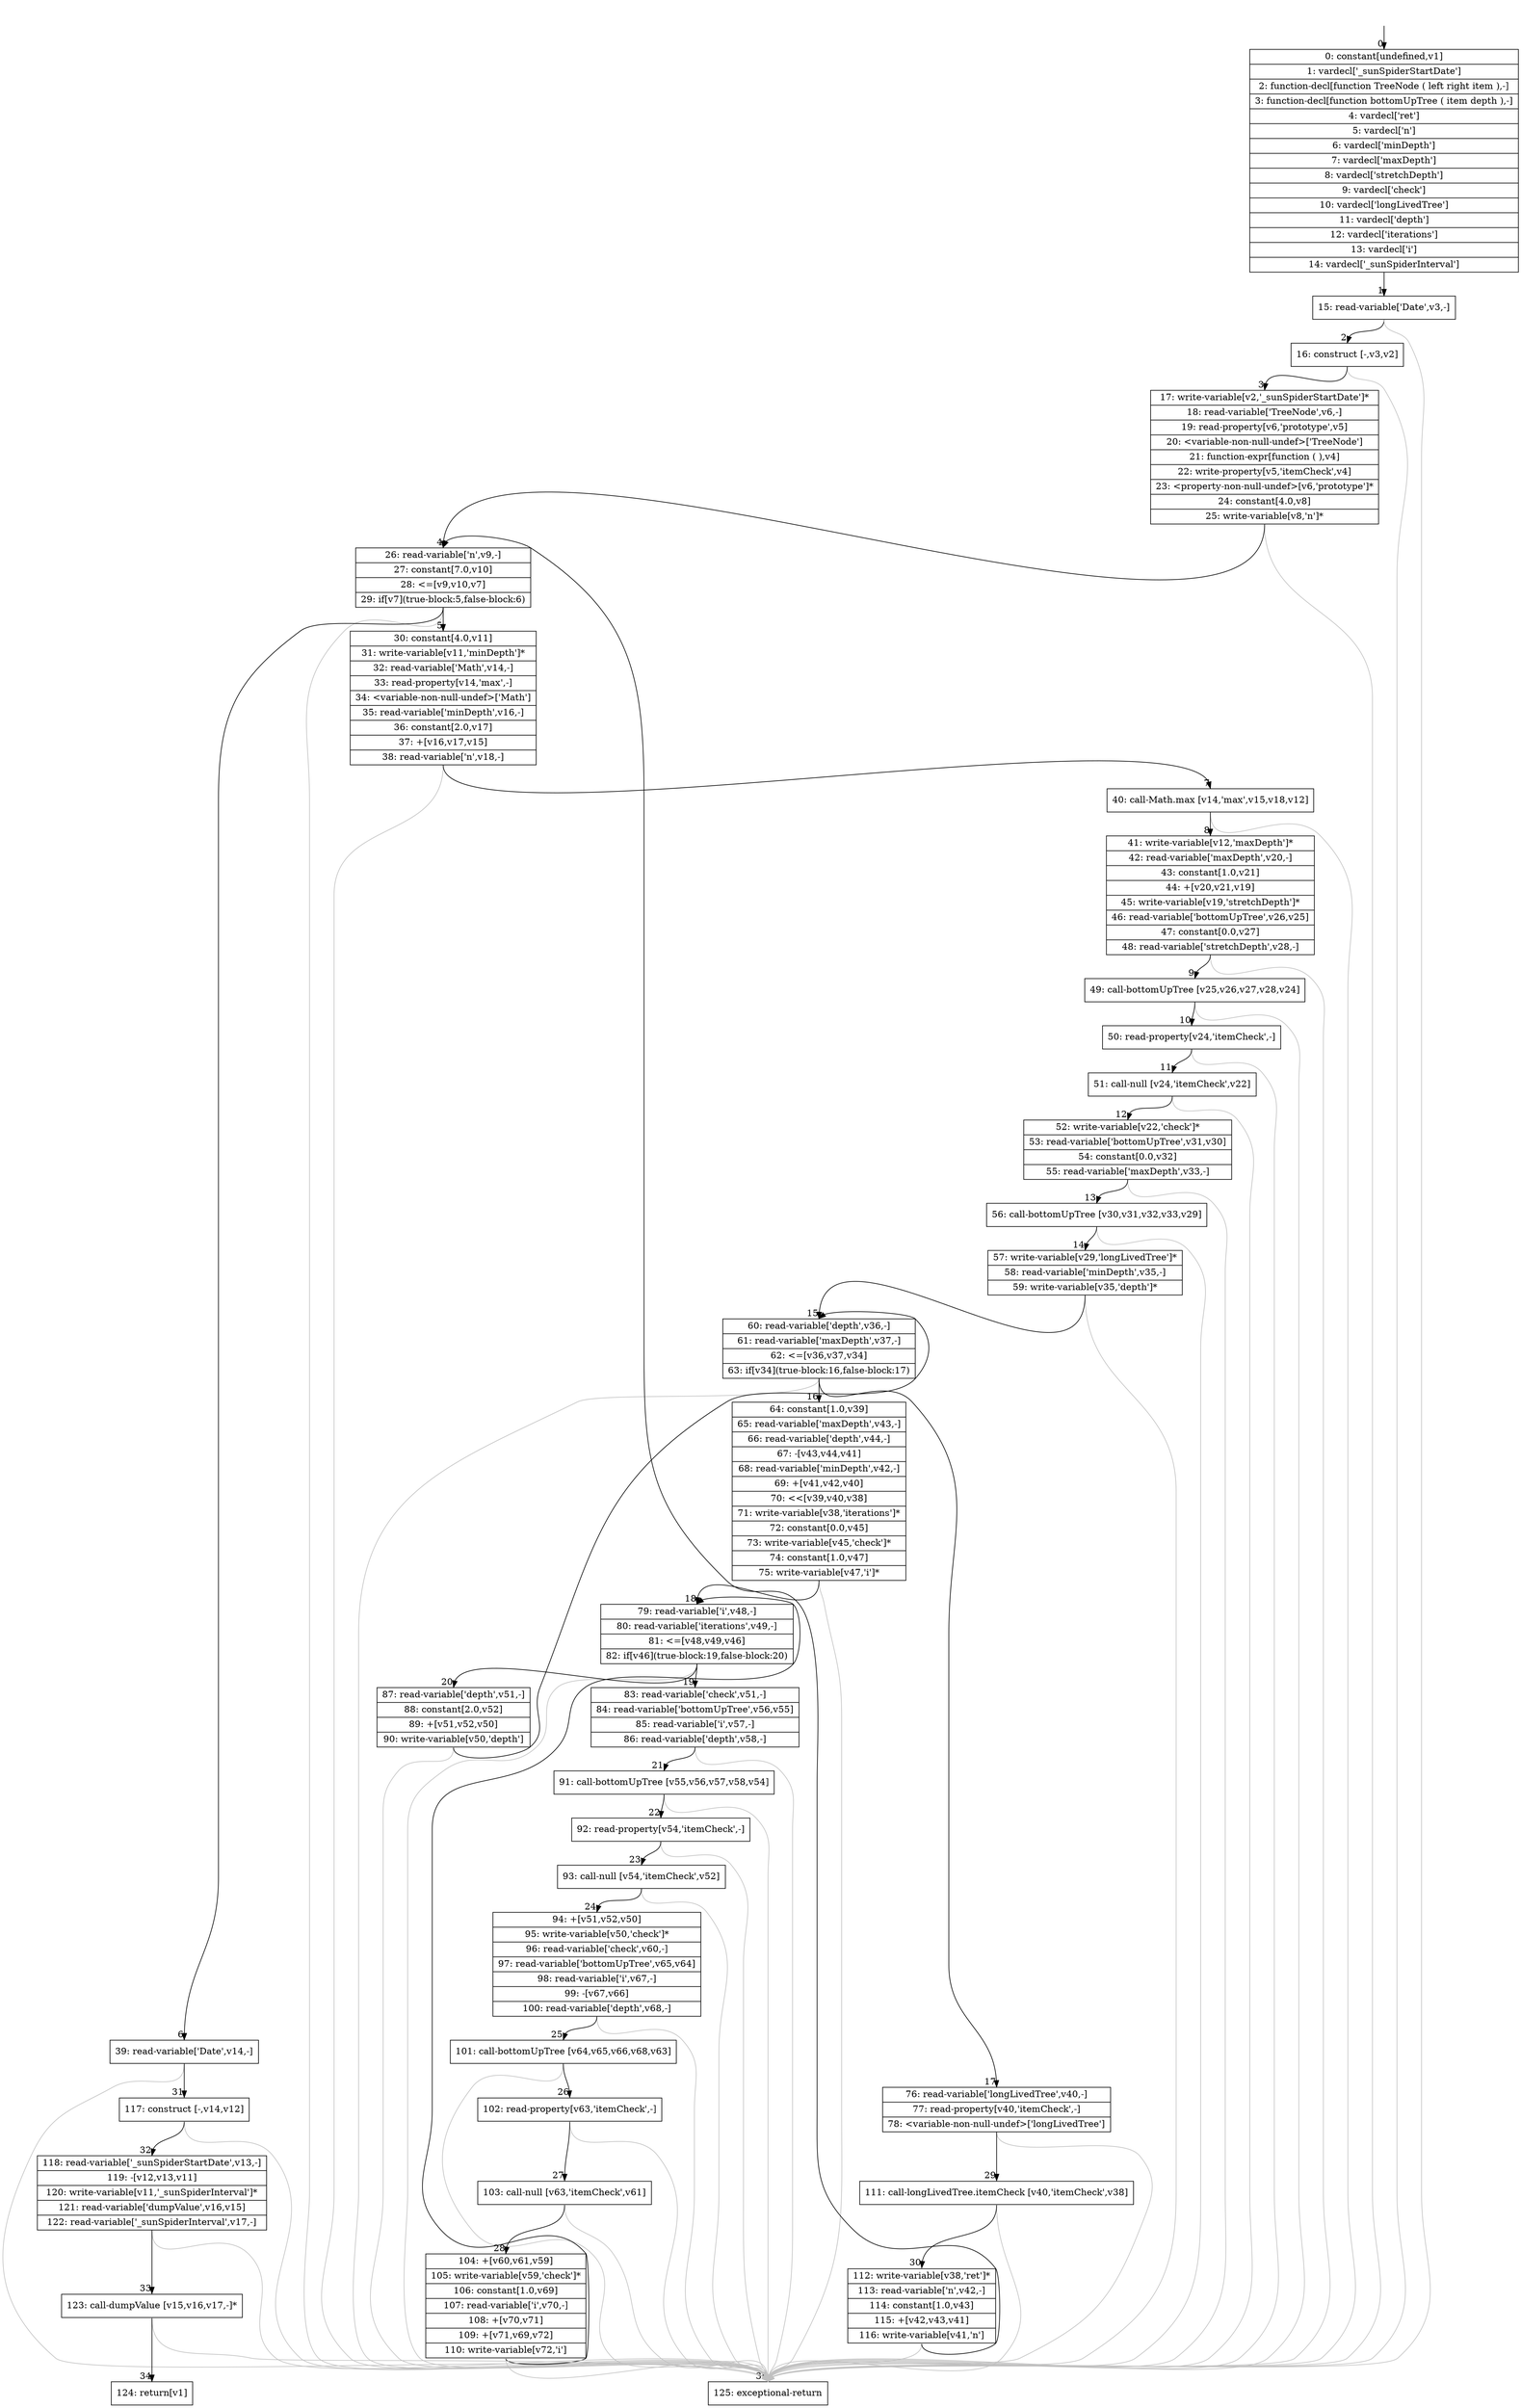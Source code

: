 digraph {
rankdir="TD"
BB_entry0[shape=none,label=""];
BB_entry0 -> BB0 [tailport=s, headport=n, headlabel="    0"]
BB0 [shape=record label="{0: constant[undefined,v1]|1: vardecl['_sunSpiderStartDate']|2: function-decl[function TreeNode ( left right item ),-]|3: function-decl[function bottomUpTree ( item depth ),-]|4: vardecl['ret']|5: vardecl['n']|6: vardecl['minDepth']|7: vardecl['maxDepth']|8: vardecl['stretchDepth']|9: vardecl['check']|10: vardecl['longLivedTree']|11: vardecl['depth']|12: vardecl['iterations']|13: vardecl['i']|14: vardecl['_sunSpiderInterval']}" ] 
BB0 -> BB1 [tailport=s, headport=n, headlabel="      1"]
BB1 [shape=record label="{15: read-variable['Date',v3,-]}" ] 
BB1 -> BB2 [tailport=s, headport=n, headlabel="      2"]
BB1 -> BB35 [tailport=s, headport=n, color=gray, headlabel="      35"]
BB2 [shape=record label="{16: construct [-,v3,v2]}" ] 
BB2 -> BB3 [tailport=s, headport=n, headlabel="      3"]
BB2 -> BB35 [tailport=s, headport=n, color=gray]
BB3 [shape=record label="{17: write-variable[v2,'_sunSpiderStartDate']*|18: read-variable['TreeNode',v6,-]|19: read-property[v6,'prototype',v5]|20: \<variable-non-null-undef\>['TreeNode']|21: function-expr[function ( ),v4]|22: write-property[v5,'itemCheck',v4]|23: \<property-non-null-undef\>[v6,'prototype']*|24: constant[4.0,v8]|25: write-variable[v8,'n']*}" ] 
BB3 -> BB4 [tailport=s, headport=n, headlabel="      4"]
BB3 -> BB35 [tailport=s, headport=n, color=gray]
BB4 [shape=record label="{26: read-variable['n',v9,-]|27: constant[7.0,v10]|28: \<=[v9,v10,v7]|29: if[v7](true-block:5,false-block:6)}" ] 
BB4 -> BB5 [tailport=s, headport=n, headlabel="      5"]
BB4 -> BB6 [tailport=s, headport=n, headlabel="      6"]
BB4 -> BB35 [tailport=s, headport=n, color=gray]
BB5 [shape=record label="{30: constant[4.0,v11]|31: write-variable[v11,'minDepth']*|32: read-variable['Math',v14,-]|33: read-property[v14,'max',-]|34: \<variable-non-null-undef\>['Math']|35: read-variable['minDepth',v16,-]|36: constant[2.0,v17]|37: +[v16,v17,v15]|38: read-variable['n',v18,-]}" ] 
BB5 -> BB7 [tailport=s, headport=n, headlabel="      7"]
BB5 -> BB35 [tailport=s, headport=n, color=gray]
BB6 [shape=record label="{39: read-variable['Date',v14,-]}" ] 
BB6 -> BB31 [tailport=s, headport=n, headlabel="      31"]
BB6 -> BB35 [tailport=s, headport=n, color=gray]
BB7 [shape=record label="{40: call-Math.max [v14,'max',v15,v18,v12]}" ] 
BB7 -> BB8 [tailport=s, headport=n, headlabel="      8"]
BB7 -> BB35 [tailport=s, headport=n, color=gray]
BB8 [shape=record label="{41: write-variable[v12,'maxDepth']*|42: read-variable['maxDepth',v20,-]|43: constant[1.0,v21]|44: +[v20,v21,v19]|45: write-variable[v19,'stretchDepth']*|46: read-variable['bottomUpTree',v26,v25]|47: constant[0.0,v27]|48: read-variable['stretchDepth',v28,-]}" ] 
BB8 -> BB9 [tailport=s, headport=n, headlabel="      9"]
BB8 -> BB35 [tailport=s, headport=n, color=gray]
BB9 [shape=record label="{49: call-bottomUpTree [v25,v26,v27,v28,v24]}" ] 
BB9 -> BB10 [tailport=s, headport=n, headlabel="      10"]
BB9 -> BB35 [tailport=s, headport=n, color=gray]
BB10 [shape=record label="{50: read-property[v24,'itemCheck',-]}" ] 
BB10 -> BB11 [tailport=s, headport=n, headlabel="      11"]
BB10 -> BB35 [tailport=s, headport=n, color=gray]
BB11 [shape=record label="{51: call-null [v24,'itemCheck',v22]}" ] 
BB11 -> BB12 [tailport=s, headport=n, headlabel="      12"]
BB11 -> BB35 [tailport=s, headport=n, color=gray]
BB12 [shape=record label="{52: write-variable[v22,'check']*|53: read-variable['bottomUpTree',v31,v30]|54: constant[0.0,v32]|55: read-variable['maxDepth',v33,-]}" ] 
BB12 -> BB13 [tailport=s, headport=n, headlabel="      13"]
BB12 -> BB35 [tailport=s, headport=n, color=gray]
BB13 [shape=record label="{56: call-bottomUpTree [v30,v31,v32,v33,v29]}" ] 
BB13 -> BB14 [tailport=s, headport=n, headlabel="      14"]
BB13 -> BB35 [tailport=s, headport=n, color=gray]
BB14 [shape=record label="{57: write-variable[v29,'longLivedTree']*|58: read-variable['minDepth',v35,-]|59: write-variable[v35,'depth']*}" ] 
BB14 -> BB15 [tailport=s, headport=n, headlabel="      15"]
BB14 -> BB35 [tailport=s, headport=n, color=gray]
BB15 [shape=record label="{60: read-variable['depth',v36,-]|61: read-variable['maxDepth',v37,-]|62: \<=[v36,v37,v34]|63: if[v34](true-block:16,false-block:17)}" ] 
BB15 -> BB16 [tailport=s, headport=n, headlabel="      16"]
BB15 -> BB17 [tailport=s, headport=n, headlabel="      17"]
BB15 -> BB35 [tailport=s, headport=n, color=gray]
BB16 [shape=record label="{64: constant[1.0,v39]|65: read-variable['maxDepth',v43,-]|66: read-variable['depth',v44,-]|67: -[v43,v44,v41]|68: read-variable['minDepth',v42,-]|69: +[v41,v42,v40]|70: \<\<[v39,v40,v38]|71: write-variable[v38,'iterations']*|72: constant[0.0,v45]|73: write-variable[v45,'check']*|74: constant[1.0,v47]|75: write-variable[v47,'i']*}" ] 
BB16 -> BB18 [tailport=s, headport=n, headlabel="      18"]
BB16 -> BB35 [tailport=s, headport=n, color=gray]
BB17 [shape=record label="{76: read-variable['longLivedTree',v40,-]|77: read-property[v40,'itemCheck',-]|78: \<variable-non-null-undef\>['longLivedTree']}" ] 
BB17 -> BB29 [tailport=s, headport=n, headlabel="      29"]
BB17 -> BB35 [tailport=s, headport=n, color=gray]
BB18 [shape=record label="{79: read-variable['i',v48,-]|80: read-variable['iterations',v49,-]|81: \<=[v48,v49,v46]|82: if[v46](true-block:19,false-block:20)}" ] 
BB18 -> BB19 [tailport=s, headport=n, headlabel="      19"]
BB18 -> BB20 [tailport=s, headport=n, headlabel="      20"]
BB18 -> BB35 [tailport=s, headport=n, color=gray]
BB19 [shape=record label="{83: read-variable['check',v51,-]|84: read-variable['bottomUpTree',v56,v55]|85: read-variable['i',v57,-]|86: read-variable['depth',v58,-]}" ] 
BB19 -> BB21 [tailport=s, headport=n, headlabel="      21"]
BB19 -> BB35 [tailport=s, headport=n, color=gray]
BB20 [shape=record label="{87: read-variable['depth',v51,-]|88: constant[2.0,v52]|89: +[v51,v52,v50]|90: write-variable[v50,'depth']}" ] 
BB20 -> BB15 [tailport=s, headport=n]
BB20 -> BB35 [tailport=s, headport=n, color=gray]
BB21 [shape=record label="{91: call-bottomUpTree [v55,v56,v57,v58,v54]}" ] 
BB21 -> BB22 [tailport=s, headport=n, headlabel="      22"]
BB21 -> BB35 [tailport=s, headport=n, color=gray]
BB22 [shape=record label="{92: read-property[v54,'itemCheck',-]}" ] 
BB22 -> BB23 [tailport=s, headport=n, headlabel="      23"]
BB22 -> BB35 [tailport=s, headport=n, color=gray]
BB23 [shape=record label="{93: call-null [v54,'itemCheck',v52]}" ] 
BB23 -> BB24 [tailport=s, headport=n, headlabel="      24"]
BB23 -> BB35 [tailport=s, headport=n, color=gray]
BB24 [shape=record label="{94: +[v51,v52,v50]|95: write-variable[v50,'check']*|96: read-variable['check',v60,-]|97: read-variable['bottomUpTree',v65,v64]|98: read-variable['i',v67,-]|99: -[v67,v66]|100: read-variable['depth',v68,-]}" ] 
BB24 -> BB25 [tailport=s, headport=n, headlabel="      25"]
BB24 -> BB35 [tailport=s, headport=n, color=gray]
BB25 [shape=record label="{101: call-bottomUpTree [v64,v65,v66,v68,v63]}" ] 
BB25 -> BB26 [tailport=s, headport=n, headlabel="      26"]
BB25 -> BB35 [tailport=s, headport=n, color=gray]
BB26 [shape=record label="{102: read-property[v63,'itemCheck',-]}" ] 
BB26 -> BB27 [tailport=s, headport=n, headlabel="      27"]
BB26 -> BB35 [tailport=s, headport=n, color=gray]
BB27 [shape=record label="{103: call-null [v63,'itemCheck',v61]}" ] 
BB27 -> BB28 [tailport=s, headport=n, headlabel="      28"]
BB27 -> BB35 [tailport=s, headport=n, color=gray]
BB28 [shape=record label="{104: +[v60,v61,v59]|105: write-variable[v59,'check']*|106: constant[1.0,v69]|107: read-variable['i',v70,-]|108: +[v70,v71]|109: +[v71,v69,v72]|110: write-variable[v72,'i']}" ] 
BB28 -> BB18 [tailport=s, headport=n]
BB28 -> BB35 [tailport=s, headport=n, color=gray]
BB29 [shape=record label="{111: call-longLivedTree.itemCheck [v40,'itemCheck',v38]}" ] 
BB29 -> BB30 [tailport=s, headport=n, headlabel="      30"]
BB29 -> BB35 [tailport=s, headport=n, color=gray]
BB30 [shape=record label="{112: write-variable[v38,'ret']*|113: read-variable['n',v42,-]|114: constant[1.0,v43]|115: +[v42,v43,v41]|116: write-variable[v41,'n']}" ] 
BB30 -> BB4 [tailport=s, headport=n]
BB30 -> BB35 [tailport=s, headport=n, color=gray]
BB31 [shape=record label="{117: construct [-,v14,v12]}" ] 
BB31 -> BB32 [tailport=s, headport=n, headlabel="      32"]
BB31 -> BB35 [tailport=s, headport=n, color=gray]
BB32 [shape=record label="{118: read-variable['_sunSpiderStartDate',v13,-]|119: -[v12,v13,v11]|120: write-variable[v11,'_sunSpiderInterval']*|121: read-variable['dumpValue',v16,v15]|122: read-variable['_sunSpiderInterval',v17,-]}" ] 
BB32 -> BB33 [tailport=s, headport=n, headlabel="      33"]
BB32 -> BB35 [tailport=s, headport=n, color=gray]
BB33 [shape=record label="{123: call-dumpValue [v15,v16,v17,-]*}" ] 
BB33 -> BB34 [tailport=s, headport=n, headlabel="      34"]
BB33 -> BB35 [tailport=s, headport=n, color=gray]
BB34 [shape=record label="{124: return[v1]}" ] 
BB35 [shape=record label="{125: exceptional-return}" ] 
//#$~ 3
}
